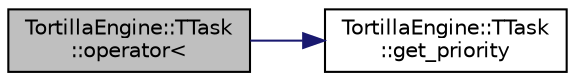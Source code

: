 digraph "TortillaEngine::TTask::operator&lt;"
{
 // LATEX_PDF_SIZE
  edge [fontname="Helvetica",fontsize="10",labelfontname="Helvetica",labelfontsize="10"];
  node [fontname="Helvetica",fontsize="10",shape=record];
  rankdir="LR";
  Node1 [label="TortillaEngine::TTask\l::operator\<",height=0.2,width=0.4,color="black", fillcolor="grey75", style="filled", fontcolor="black",tooltip="Compares the tasks execution priority order."];
  Node1 -> Node2 [color="midnightblue",fontsize="10",style="solid",fontname="Helvetica"];
  Node2 [label="TortillaEngine::TTask\l::get_priority",height=0.2,width=0.4,color="black", fillcolor="white", style="filled",URL="$class_tortilla_engine_1_1_t_task.html#a65bef284006e26c1baa3500b9de04b60",tooltip="Gets the execution priority order."];
}
